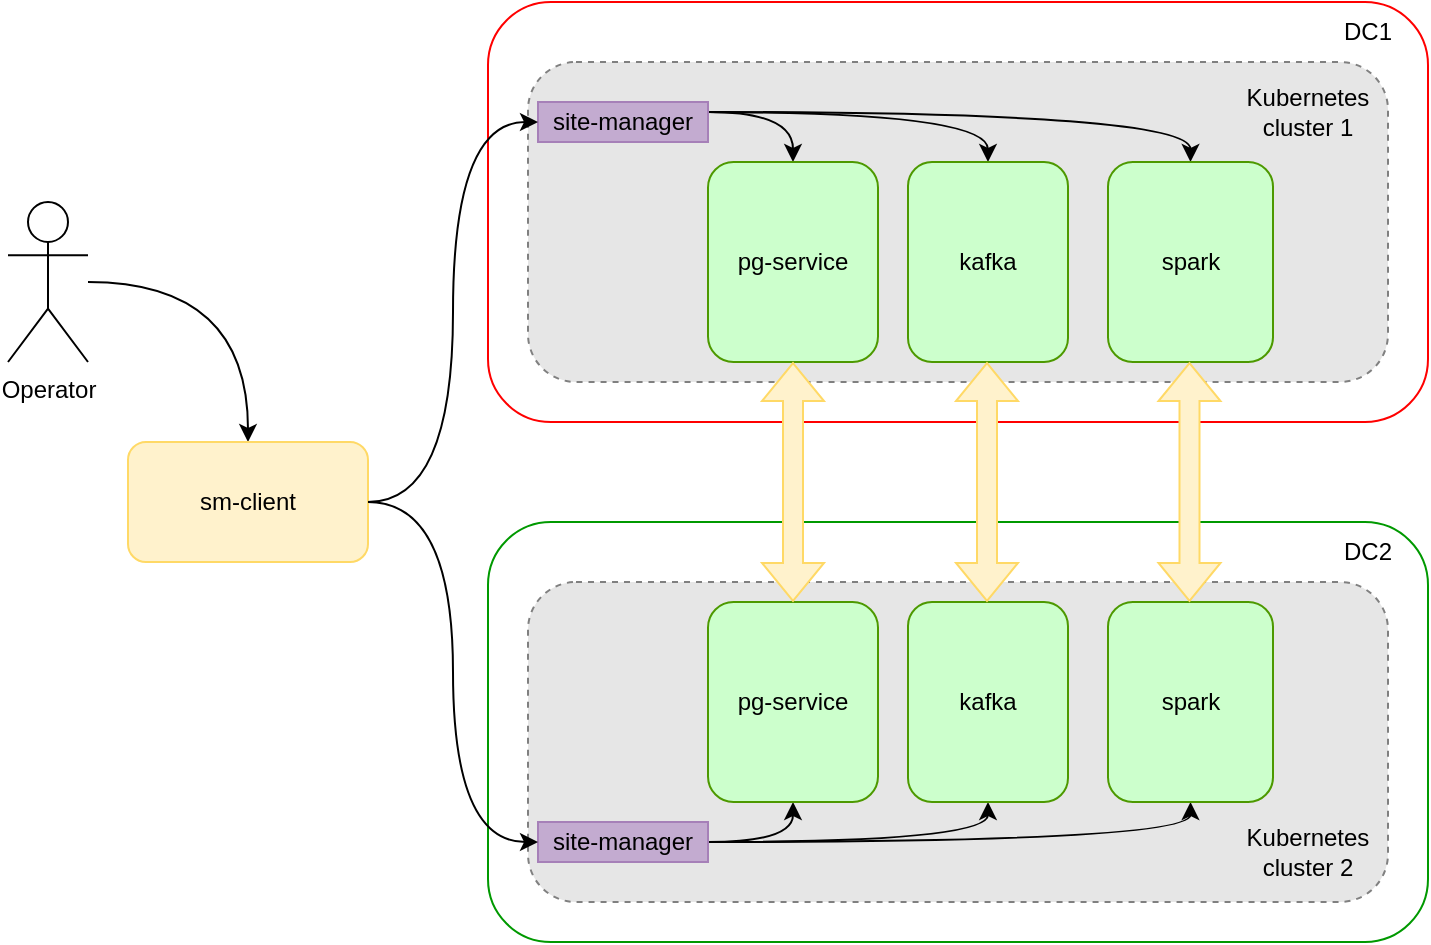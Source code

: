 <mxfile version="20.3.0" type="device"><diagram id="BalWLx2gQ6pYiBbqVyAl" name="site-manager-SM-common-scheme"><mxGraphModel dx="1278" dy="649" grid="1" gridSize="10" guides="1" tooltips="1" connect="1" arrows="1" fold="1" page="1" pageScale="1" pageWidth="850" pageHeight="1100" math="0" shadow="0"><root><mxCell id="0"/><mxCell id="1" parent="0"/><mxCell id="tWzEMGRj4MfxMsFgOU2E-39" style="edgeStyle=orthogonalEdgeStyle;curved=1;rounded=0;orthogonalLoop=1;jettySize=auto;html=1;entryX=0.5;entryY=0;entryDx=0;entryDy=0;strokeColor=#000000;fillColor=#FFF2CC;" parent="1" source="tWzEMGRj4MfxMsFgOU2E-1" target="tWzEMGRj4MfxMsFgOU2E-4" edge="1"><mxGeometry relative="1" as="geometry"/></mxCell><mxCell id="tWzEMGRj4MfxMsFgOU2E-1" value="Operator" style="shape=umlActor;verticalLabelPosition=bottom;verticalAlign=top;html=1;outlineConnect=0;" parent="1" vertex="1"><mxGeometry x="40" y="190" width="40" height="80" as="geometry"/></mxCell><mxCell id="tWzEMGRj4MfxMsFgOU2E-4" value="sm-client" style="rounded=1;whiteSpace=wrap;html=1;fillColor=#FFF2CC;strokeColor=#FFD966;" parent="1" vertex="1"><mxGeometry x="100" y="310" width="120" height="60" as="geometry"/></mxCell><mxCell id="tWzEMGRj4MfxMsFgOU2E-5" value="" style="rounded=1;whiteSpace=wrap;html=1;shadow=0;strokeColor=#FF0000;fillColor=none;" parent="1" vertex="1"><mxGeometry x="280" y="90" width="470" height="210" as="geometry"/></mxCell><mxCell id="tWzEMGRj4MfxMsFgOU2E-6" value="" style="rounded=1;dashed=1;whiteSpace=wrap;html=1;shadow=0;strokeColor=#808080;fillColor=#E6E6E6;" parent="1" vertex="1"><mxGeometry x="300" y="120" width="430" height="160" as="geometry"/></mxCell><mxCell id="tWzEMGRj4MfxMsFgOU2E-8" value="Kubernetes cluster 1" style="text;html=1;strokeColor=none;fillColor=none;align=center;verticalAlign=middle;whiteSpace=wrap;rounded=0;shadow=0;" parent="1" vertex="1"><mxGeometry x="650" y="120" width="80" height="50" as="geometry"/></mxCell><mxCell id="tWzEMGRj4MfxMsFgOU2E-15" style="edgeStyle=orthogonalEdgeStyle;rounded=0;orthogonalLoop=1;jettySize=auto;html=1;exitX=1;exitY=0.25;exitDx=0;exitDy=0;entryX=0.5;entryY=0;entryDx=0;entryDy=0;curved=1;" parent="1" source="tWzEMGRj4MfxMsFgOU2E-9" target="tWzEMGRj4MfxMsFgOU2E-11" edge="1"><mxGeometry relative="1" as="geometry"/></mxCell><mxCell id="tWzEMGRj4MfxMsFgOU2E-16" style="edgeStyle=orthogonalEdgeStyle;curved=1;rounded=0;orthogonalLoop=1;jettySize=auto;html=1;exitX=1;exitY=0.25;exitDx=0;exitDy=0;" parent="1" source="tWzEMGRj4MfxMsFgOU2E-9" target="tWzEMGRj4MfxMsFgOU2E-12" edge="1"><mxGeometry relative="1" as="geometry"/></mxCell><mxCell id="tWzEMGRj4MfxMsFgOU2E-17" style="edgeStyle=orthogonalEdgeStyle;curved=1;rounded=0;orthogonalLoop=1;jettySize=auto;html=1;exitX=1;exitY=0.25;exitDx=0;exitDy=0;entryX=0.5;entryY=0;entryDx=0;entryDy=0;" parent="1" source="tWzEMGRj4MfxMsFgOU2E-9" target="tWzEMGRj4MfxMsFgOU2E-13" edge="1"><mxGeometry relative="1" as="geometry"/></mxCell><mxCell id="tWzEMGRj4MfxMsFgOU2E-9" value="site-manager" style="rounded=0;whiteSpace=wrap;html=1;shadow=0;strokeColor=#A680B8;fillColor=#C3ABD0;" parent="1" vertex="1"><mxGeometry x="305" y="140" width="85" height="20" as="geometry"/></mxCell><mxCell id="tWzEMGRj4MfxMsFgOU2E-10" value="DC1" style="text;html=1;strokeColor=none;fillColor=none;align=center;verticalAlign=middle;whiteSpace=wrap;rounded=0;shadow=0;" parent="1" vertex="1"><mxGeometry x="690" y="90" width="60" height="30" as="geometry"/></mxCell><mxCell id="tWzEMGRj4MfxMsFgOU2E-11" value="pg-service" style="rounded=1;whiteSpace=wrap;html=1;shadow=0;strokeColor=#4D9900;fillColor=#CCFFCC;" parent="1" vertex="1"><mxGeometry x="390" y="170" width="85" height="100" as="geometry"/></mxCell><mxCell id="tWzEMGRj4MfxMsFgOU2E-12" value="kafka" style="rounded=1;whiteSpace=wrap;html=1;shadow=0;strokeColor=#4D9900;fillColor=#CCFFCC;" parent="1" vertex="1"><mxGeometry x="490" y="170" width="80" height="100" as="geometry"/></mxCell><mxCell id="tWzEMGRj4MfxMsFgOU2E-13" value="spark" style="rounded=1;whiteSpace=wrap;html=1;shadow=0;strokeColor=#4D9900;fillColor=#CCFFCC;" parent="1" vertex="1"><mxGeometry x="590" y="170" width="82.5" height="100" as="geometry"/></mxCell><mxCell id="tWzEMGRj4MfxMsFgOU2E-18" value="" style="rounded=1;whiteSpace=wrap;html=1;shadow=0;strokeColor=#009900;fillColor=none;" parent="1" vertex="1"><mxGeometry x="280" y="350" width="470" height="210" as="geometry"/></mxCell><mxCell id="tWzEMGRj4MfxMsFgOU2E-19" value="" style="rounded=1;dashed=1;whiteSpace=wrap;html=1;shadow=0;strokeColor=#808080;fillColor=#E6E6E6;" parent="1" vertex="1"><mxGeometry x="300" y="380" width="430" height="160" as="geometry"/></mxCell><mxCell id="tWzEMGRj4MfxMsFgOU2E-20" value="Kubernetes cluster 2" style="text;html=1;strokeColor=none;fillColor=none;align=center;verticalAlign=middle;whiteSpace=wrap;rounded=0;shadow=0;" parent="1" vertex="1"><mxGeometry x="650" y="490" width="80" height="50" as="geometry"/></mxCell><mxCell id="tWzEMGRj4MfxMsFgOU2E-29" style="edgeStyle=orthogonalEdgeStyle;curved=1;rounded=0;orthogonalLoop=1;jettySize=auto;html=1;exitX=1;exitY=0.5;exitDx=0;exitDy=0;entryX=0.5;entryY=1;entryDx=0;entryDy=0;" parent="1" source="tWzEMGRj4MfxMsFgOU2E-24" target="tWzEMGRj4MfxMsFgOU2E-26" edge="1"><mxGeometry relative="1" as="geometry"/></mxCell><mxCell id="tWzEMGRj4MfxMsFgOU2E-30" style="edgeStyle=orthogonalEdgeStyle;curved=1;rounded=0;orthogonalLoop=1;jettySize=auto;html=1;exitX=1;exitY=0.5;exitDx=0;exitDy=0;entryX=0.5;entryY=1;entryDx=0;entryDy=0;" parent="1" source="tWzEMGRj4MfxMsFgOU2E-24" target="tWzEMGRj4MfxMsFgOU2E-27" edge="1"><mxGeometry relative="1" as="geometry"/></mxCell><mxCell id="tWzEMGRj4MfxMsFgOU2E-32" style="edgeStyle=orthogonalEdgeStyle;curved=1;rounded=0;orthogonalLoop=1;jettySize=auto;html=1;exitX=1;exitY=0.5;exitDx=0;exitDy=0;" parent="1" source="tWzEMGRj4MfxMsFgOU2E-24" target="tWzEMGRj4MfxMsFgOU2E-28" edge="1"><mxGeometry relative="1" as="geometry"/></mxCell><mxCell id="tWzEMGRj4MfxMsFgOU2E-24" value="site-manager" style="rounded=0;whiteSpace=wrap;html=1;shadow=0;strokeColor=#A680B8;fillColor=#C3ABD0;" parent="1" vertex="1"><mxGeometry x="305" y="500" width="85" height="20" as="geometry"/></mxCell><mxCell id="tWzEMGRj4MfxMsFgOU2E-25" value="DC2" style="text;html=1;strokeColor=none;fillColor=none;align=center;verticalAlign=middle;whiteSpace=wrap;rounded=0;shadow=0;" parent="1" vertex="1"><mxGeometry x="690" y="350" width="60" height="30" as="geometry"/></mxCell><mxCell id="tWzEMGRj4MfxMsFgOU2E-26" value="pg-service" style="rounded=1;whiteSpace=wrap;html=1;shadow=0;strokeColor=#4D9900;fillColor=#CCFFCC;" parent="1" vertex="1"><mxGeometry x="390" y="390" width="85" height="100" as="geometry"/></mxCell><mxCell id="tWzEMGRj4MfxMsFgOU2E-27" value="kafka" style="rounded=1;whiteSpace=wrap;html=1;shadow=0;strokeColor=#4D9900;fillColor=#CCFFCC;" parent="1" vertex="1"><mxGeometry x="490" y="390" width="80" height="100" as="geometry"/></mxCell><mxCell id="tWzEMGRj4MfxMsFgOU2E-28" value="spark" style="rounded=1;whiteSpace=wrap;html=1;shadow=0;strokeColor=#4D9900;fillColor=#CCFFCC;" parent="1" vertex="1"><mxGeometry x="590" y="390" width="82.5" height="100" as="geometry"/></mxCell><mxCell id="tWzEMGRj4MfxMsFgOU2E-33" value="" style="shape=flexArrow;endArrow=classic;startArrow=classic;html=1;rounded=0;curved=1;entryX=0.5;entryY=1;entryDx=0;entryDy=0;strokeColor=#FFD966;fillColor=#FFF2CC;" parent="1" source="tWzEMGRj4MfxMsFgOU2E-26" target="tWzEMGRj4MfxMsFgOU2E-11" edge="1"><mxGeometry width="100" height="100" relative="1" as="geometry"><mxPoint x="160" y="410" as="sourcePoint"/><mxPoint x="260" y="310" as="targetPoint"/></mxGeometry></mxCell><mxCell id="tWzEMGRj4MfxMsFgOU2E-34" value="" style="shape=flexArrow;endArrow=classic;startArrow=classic;html=1;rounded=0;curved=1;entryX=0.5;entryY=1;entryDx=0;entryDy=0;strokeColor=#FFD966;fillColor=#FFF2CC;" parent="1" edge="1"><mxGeometry width="100" height="100" relative="1" as="geometry"><mxPoint x="529.5" y="390" as="sourcePoint"/><mxPoint x="529.5" y="270" as="targetPoint"/></mxGeometry></mxCell><mxCell id="tWzEMGRj4MfxMsFgOU2E-35" value="" style="shape=flexArrow;endArrow=classic;startArrow=classic;html=1;rounded=0;curved=1;entryX=0.5;entryY=1;entryDx=0;entryDy=0;strokeColor=#FFD966;fillColor=#FFF2CC;" parent="1" edge="1"><mxGeometry width="100" height="100" relative="1" as="geometry"><mxPoint x="630.75" y="390" as="sourcePoint"/><mxPoint x="630.75" y="270" as="targetPoint"/></mxGeometry></mxCell><mxCell id="tWzEMGRj4MfxMsFgOU2E-37" style="edgeStyle=orthogonalEdgeStyle;curved=1;rounded=0;orthogonalLoop=1;jettySize=auto;html=1;exitX=1;exitY=0.5;exitDx=0;exitDy=0;entryX=0;entryY=0.5;entryDx=0;entryDy=0;strokeColor=#000000;fillColor=#FFF2CC;" parent="1" source="tWzEMGRj4MfxMsFgOU2E-4" target="tWzEMGRj4MfxMsFgOU2E-9" edge="1"><mxGeometry relative="1" as="geometry"/></mxCell><mxCell id="tWzEMGRj4MfxMsFgOU2E-38" style="edgeStyle=orthogonalEdgeStyle;curved=1;rounded=0;orthogonalLoop=1;jettySize=auto;html=1;exitX=1;exitY=0.5;exitDx=0;exitDy=0;entryX=0;entryY=0.5;entryDx=0;entryDy=0;strokeColor=#000000;fillColor=#FFF2CC;" parent="1" source="tWzEMGRj4MfxMsFgOU2E-4" target="tWzEMGRj4MfxMsFgOU2E-24" edge="1"><mxGeometry relative="1" as="geometry"/></mxCell></root></mxGraphModel></diagram></mxfile>